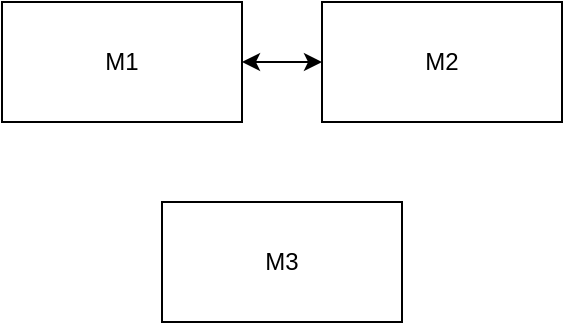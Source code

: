 <mxfile>
    <diagram id="pV95Cn6ShG55r3mkP1AC" name="Page-1">
        <mxGraphModel dx="666" dy="496" grid="1" gridSize="10" guides="1" tooltips="1" connect="1" arrows="1" fold="1" page="1" pageScale="1" pageWidth="850" pageHeight="1100" math="0" shadow="0">
            <root>
                <mxCell id="0"/>
                <mxCell id="1" parent="0"/>
                <mxCell id="2" value="M1" style="rounded=0;whiteSpace=wrap;html=1;" vertex="1" parent="1">
                    <mxGeometry x="240" y="220" width="120" height="60" as="geometry"/>
                </mxCell>
                <mxCell id="3" value="M2" style="rounded=0;whiteSpace=wrap;html=1;" vertex="1" parent="1">
                    <mxGeometry x="400" y="220" width="120" height="60" as="geometry"/>
                </mxCell>
                <mxCell id="4" value="M3" style="rounded=0;whiteSpace=wrap;html=1;" vertex="1" parent="1">
                    <mxGeometry x="320" y="320" width="120" height="60" as="geometry"/>
                </mxCell>
                <mxCell id="5" value="" style="endArrow=classic;startArrow=classic;html=1;entryX=0;entryY=0.5;entryDx=0;entryDy=0;exitX=1;exitY=0.5;exitDx=0;exitDy=0;" edge="1" parent="1" source="2" target="3">
                    <mxGeometry width="50" height="50" relative="1" as="geometry">
                        <mxPoint x="320" y="280" as="sourcePoint"/>
                        <mxPoint x="370" y="230" as="targetPoint"/>
                        <Array as="points"/>
                    </mxGeometry>
                </mxCell>
            </root>
        </mxGraphModel>
    </diagram>
</mxfile>